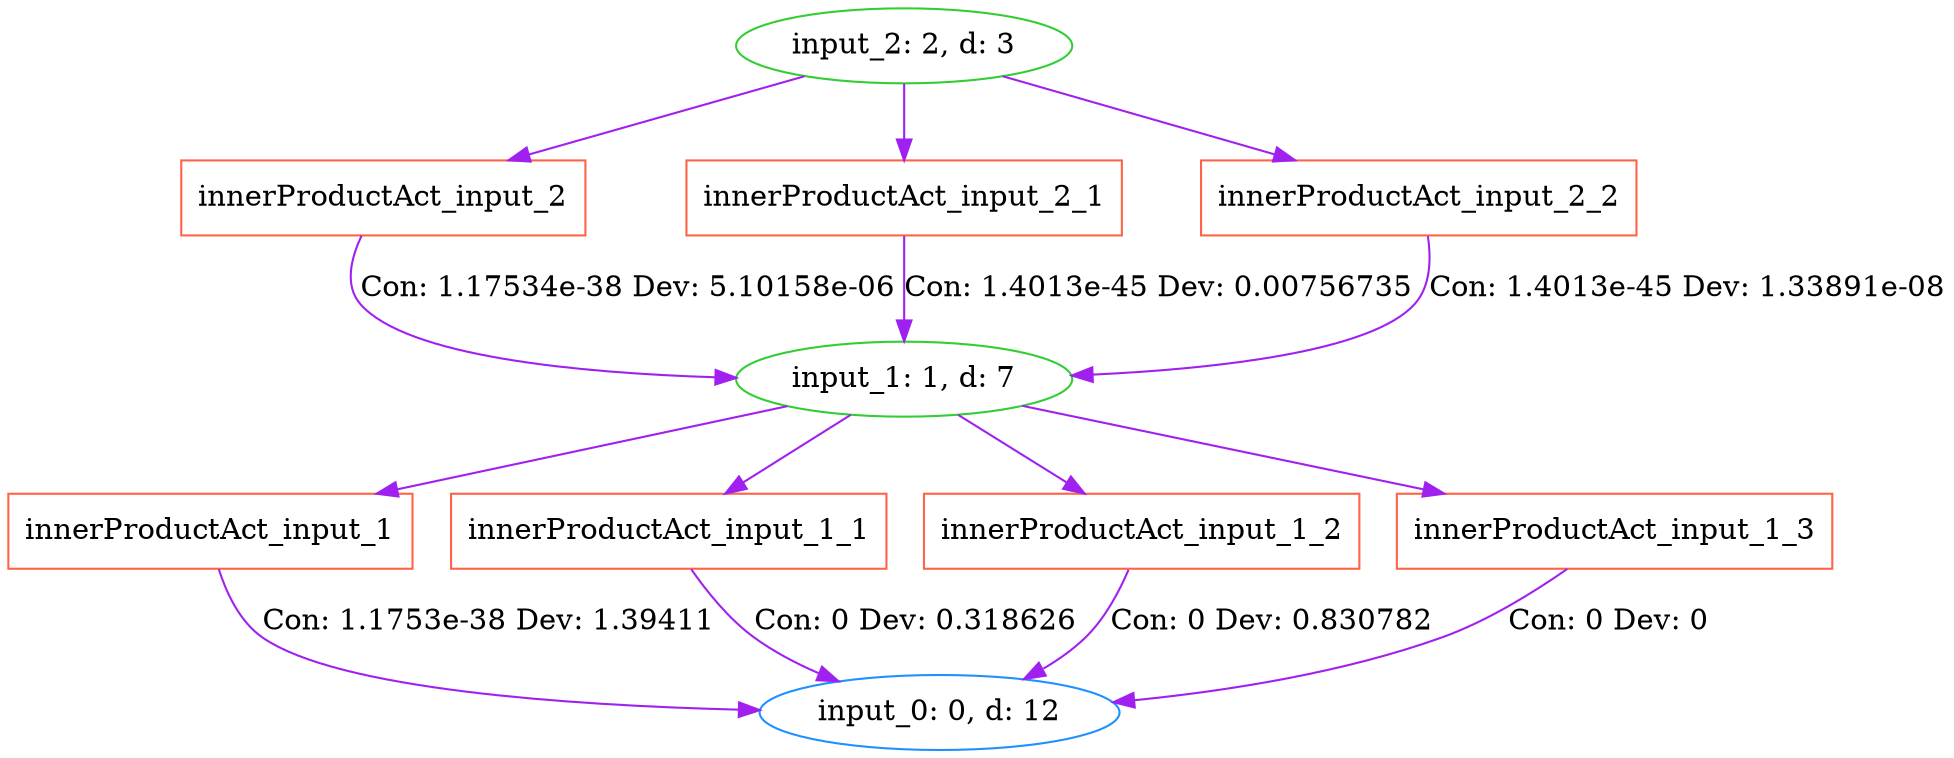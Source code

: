 digraph G {
0 [label="input_2: 2, d: 3", shape=oval, color=limegreen];
1 [label="innerProductAct_input_2", shape=box, color=tomato];
2 [label="input_1: 1, d: 7", shape=oval, color=limegreen];
3 [label="innerProductAct_input_1", shape=box, color=tomato];
4 [label="input_0: 0, d: 12", shape=oval, color=dodgerblue];
5 [label="innerProductAct_input_1_1", shape=box, color=tomato];
6 [label="innerProductAct_input_1_2", shape=box, color=tomato];
7 [label="innerProductAct_input_1_3", shape=box, color=tomato];
8 [label="innerProductAct_input_2_1", shape=box, color=tomato];
9 [label="innerProductAct_input_2_2", shape=box, color=tomato];
0->1  [color=purple]
 [label=""];
1->2  [color=purple]
 [label="Con: 1.17534e-38 Dev: 5.10158e-06"];
2->3  [color=purple]
 [label=""];
3->4  [color=purple]
 [label="Con: 1.1753e-38 Dev: 1.39411"];
2->5  [color=purple]
 [label=""];
5->4  [color=purple]
 [label="Con: 0 Dev: 0.318626"];
2->6  [color=purple]
 [label=""];
6->4  [color=purple]
 [label="Con: 0 Dev: 0.830782"];
2->7  [color=purple]
 [label=""];
7->4  [color=purple]
 [label="Con: 0 Dev: 0"];
0->8  [color=purple]
 [label=""];
8->2  [color=purple]
 [label="Con: 1.4013e-45 Dev: 0.00756735"];
0->9  [color=purple]
 [label=""];
9->2  [color=purple]
 [label="Con: 1.4013e-45 Dev: 1.33891e-08"];
}
